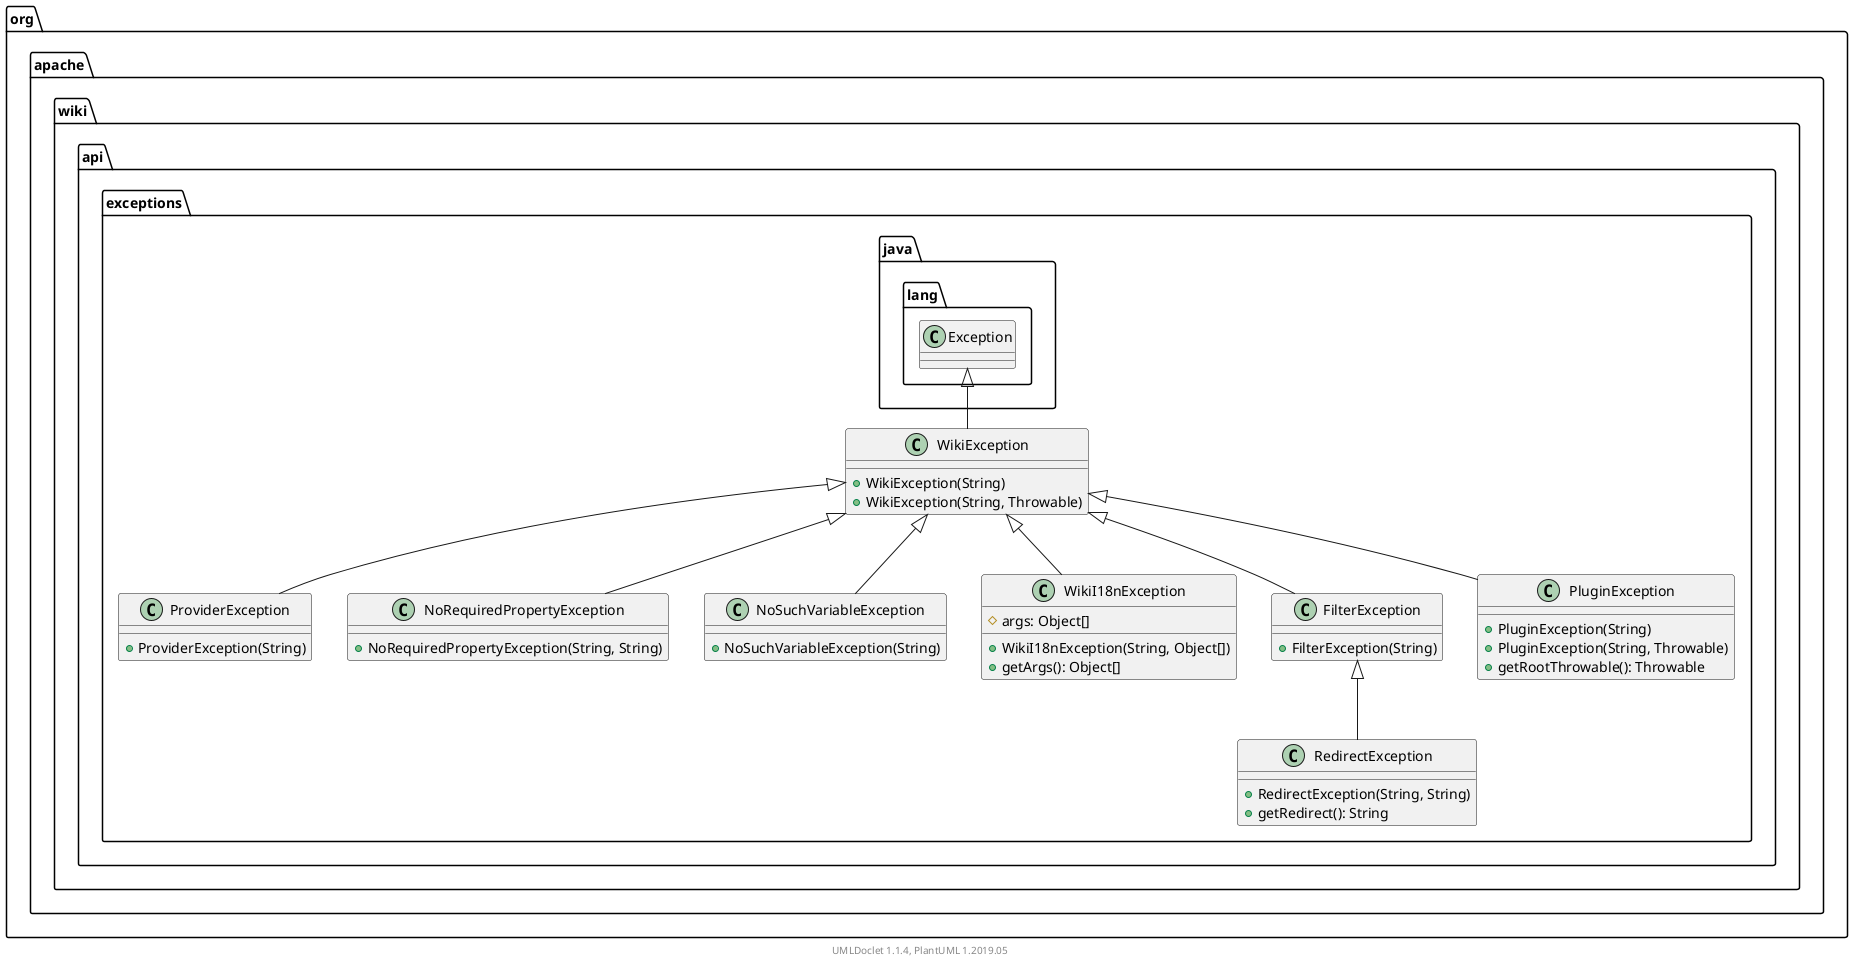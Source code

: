 @startuml

    namespace org.apache.wiki.api.exceptions {

        class ProviderException [[ProviderException.html]] {
            +ProviderException(String)
        }

        class WikiException [[WikiException.html]] {
            +WikiException(String)
            +WikiException(String, Throwable)
        }

        class NoRequiredPropertyException [[NoRequiredPropertyException.html]] {
            +NoRequiredPropertyException(String, String)
        }

        class RedirectException [[RedirectException.html]] {
            +RedirectException(String, String)
            +getRedirect(): String
        }

        class NoSuchVariableException [[NoSuchVariableException.html]] {
            +NoSuchVariableException(String)
        }

        class WikiI18nException [[WikiI18nException.html]] {
            #args: Object[]
            +WikiI18nException(String, Object[])
            +getArgs(): Object[]
        }

        class FilterException [[FilterException.html]] {
            +FilterException(String)
        }

        class PluginException [[PluginException.html]] {
            +PluginException(String)
            +PluginException(String, Throwable)
            +getRootThrowable(): Throwable
        }

        WikiException <|-- ProviderException

        class java.lang.Exception
        java.lang.Exception <|-- WikiException

        WikiException <|-- NoRequiredPropertyException

        FilterException <|-- RedirectException

        WikiException <|-- NoSuchVariableException

        WikiException <|-- WikiI18nException

        WikiException <|-- FilterException

        WikiException <|-- PluginException

    }


    center footer UMLDoclet 1.1.4, PlantUML 1.2019.05
@enduml
